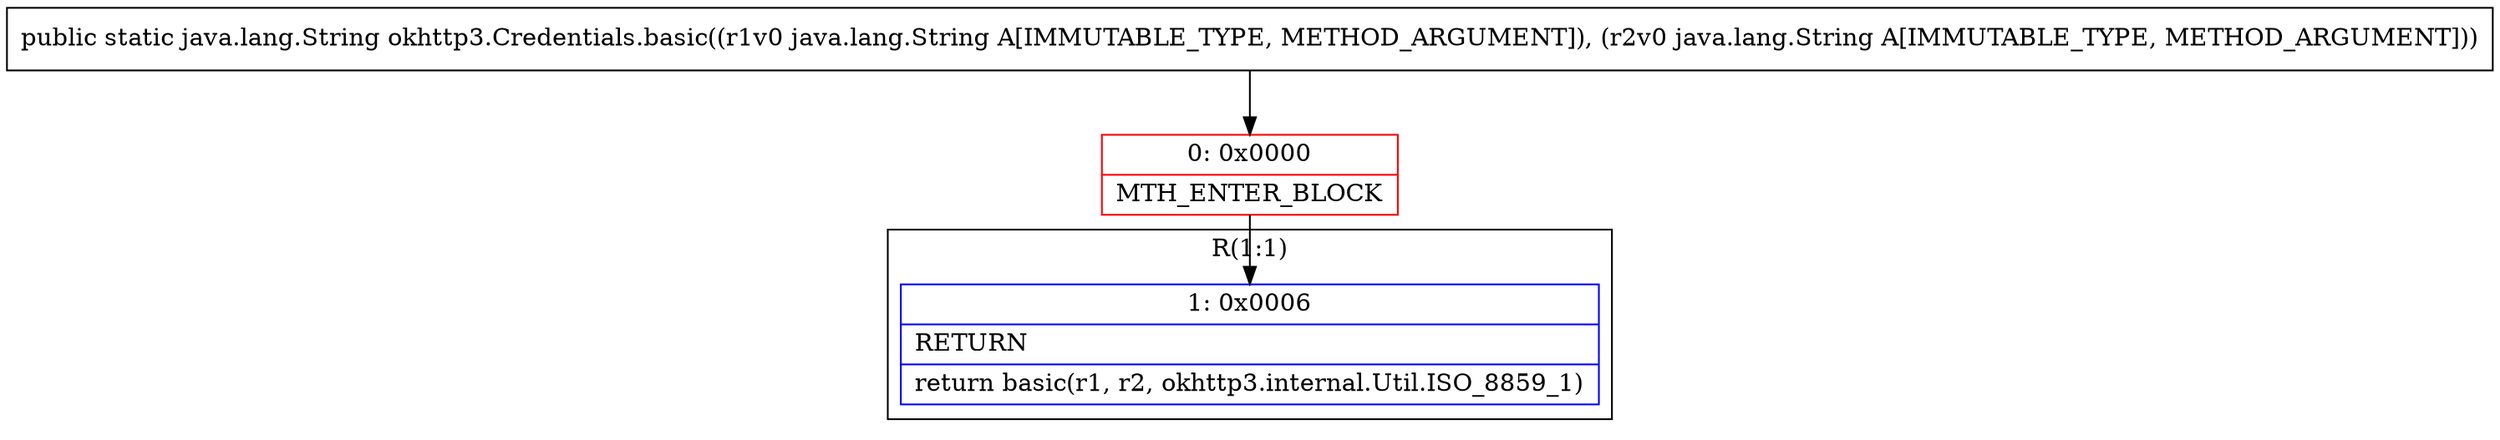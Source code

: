 digraph "CFG forokhttp3.Credentials.basic(Ljava\/lang\/String;Ljava\/lang\/String;)Ljava\/lang\/String;" {
subgraph cluster_Region_1096494354 {
label = "R(1:1)";
node [shape=record,color=blue];
Node_1 [shape=record,label="{1\:\ 0x0006|RETURN\l|return basic(r1, r2, okhttp3.internal.Util.ISO_8859_1)\l}"];
}
Node_0 [shape=record,color=red,label="{0\:\ 0x0000|MTH_ENTER_BLOCK\l}"];
MethodNode[shape=record,label="{public static java.lang.String okhttp3.Credentials.basic((r1v0 java.lang.String A[IMMUTABLE_TYPE, METHOD_ARGUMENT]), (r2v0 java.lang.String A[IMMUTABLE_TYPE, METHOD_ARGUMENT])) }"];
MethodNode -> Node_0;
Node_0 -> Node_1;
}


